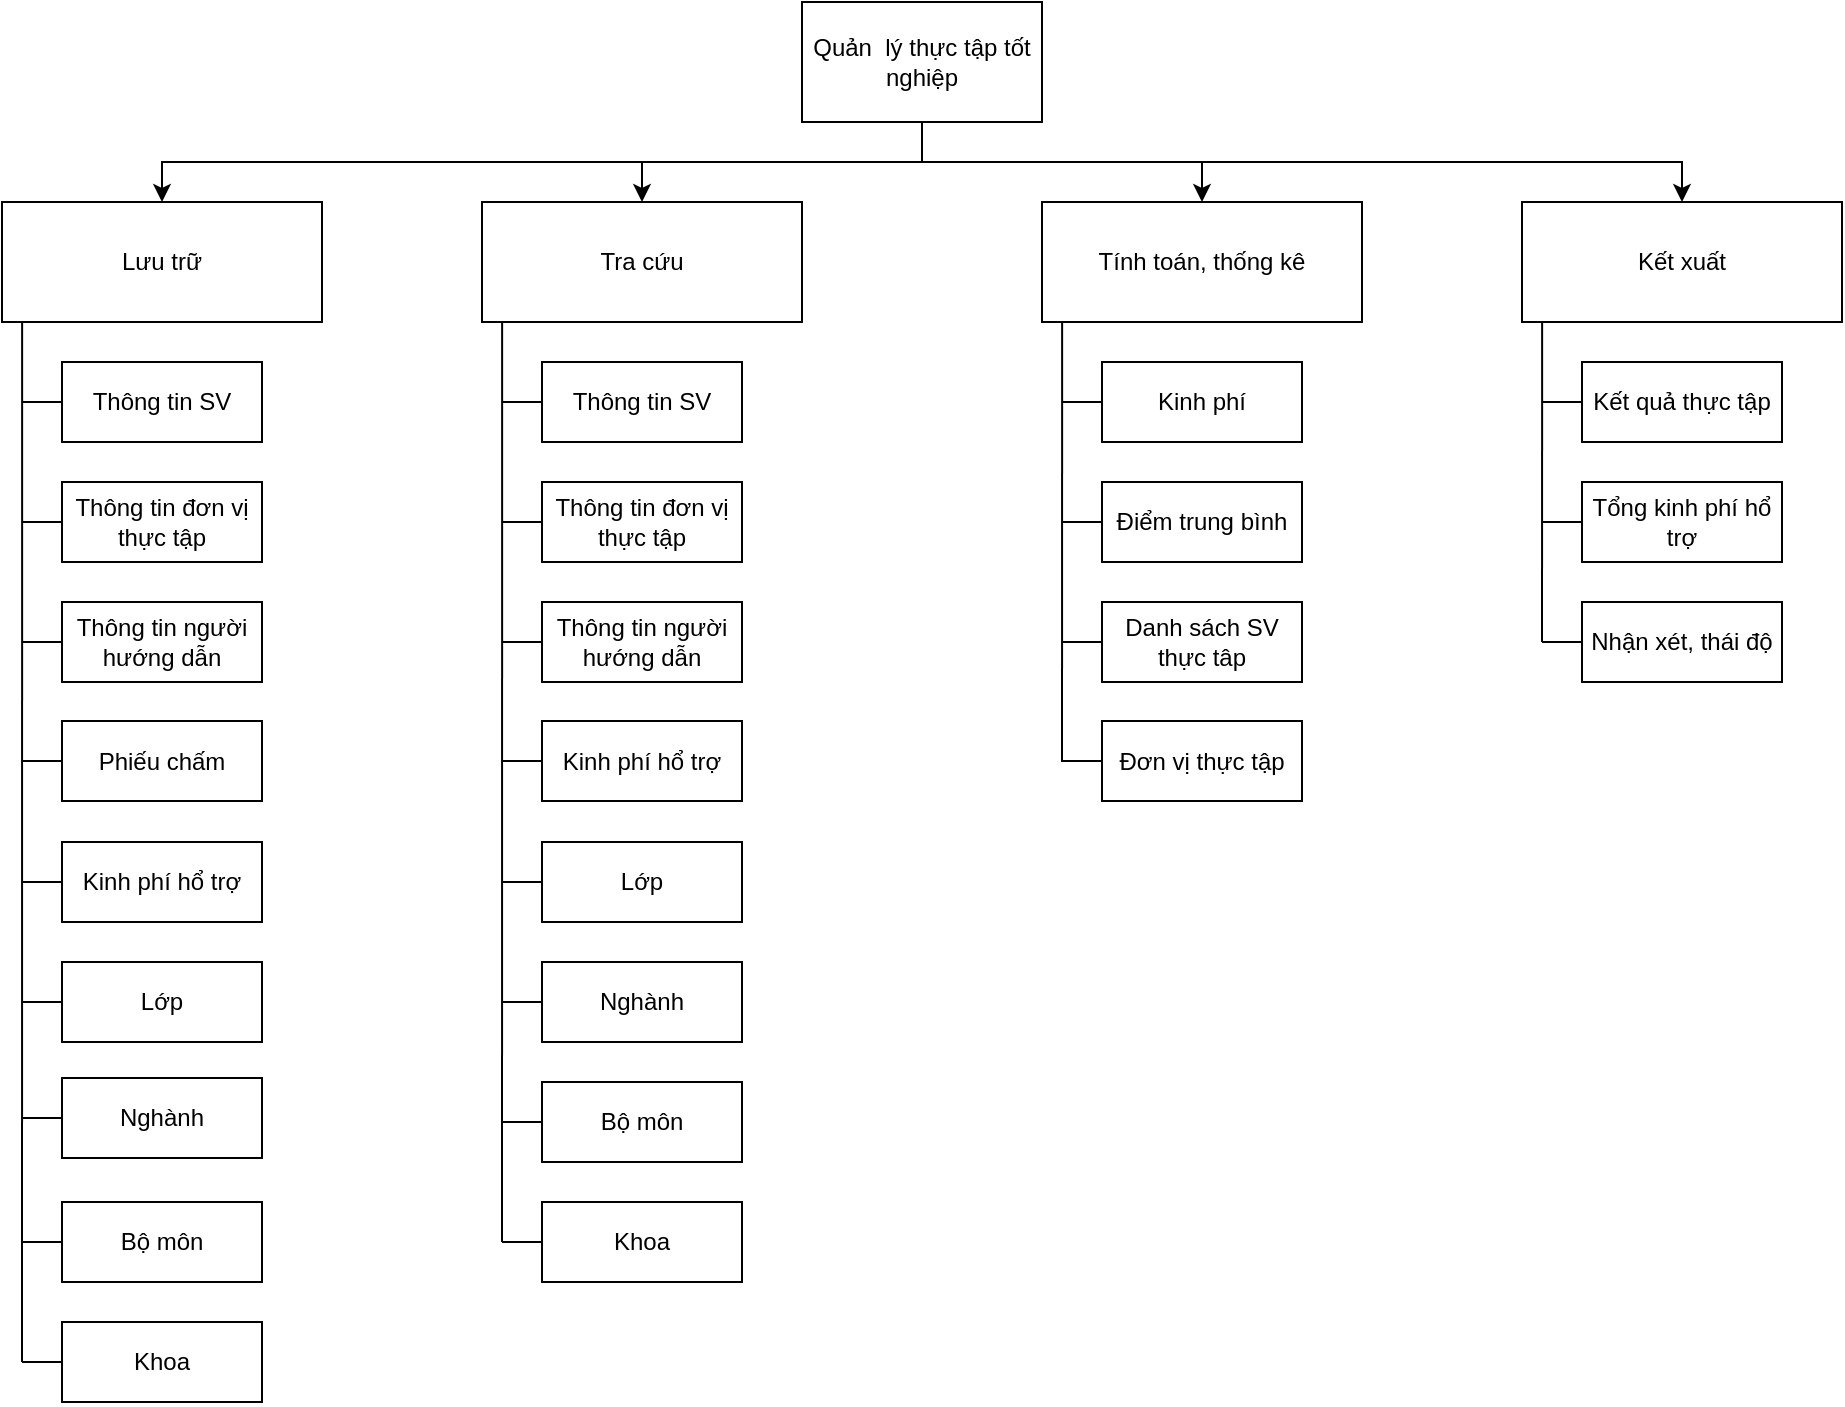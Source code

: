 <mxfile version="12.2.4" type="device" pages="1"><diagram id="Y7NtSIylmQ5phW1P0HR6" name="Page-1"><mxGraphModel dx="1698" dy="473" grid="1" gridSize="10" guides="1" tooltips="1" connect="1" arrows="1" fold="1" page="1" pageScale="1" pageWidth="850" pageHeight="1100" math="0" shadow="0"><root><mxCell id="0"/><mxCell id="1" parent="0"/><mxCell id="h-j4qAuJVs0OqsFIryTG-141" style="edgeStyle=orthogonalEdgeStyle;rounded=0;orthogonalLoop=1;jettySize=auto;html=1;" edge="1" parent="1" source="h-j4qAuJVs0OqsFIryTG-1" target="h-j4qAuJVs0OqsFIryTG-2"><mxGeometry relative="1" as="geometry"><Array as="points"><mxPoint x="340" y="140"/><mxPoint x="-40" y="140"/></Array></mxGeometry></mxCell><mxCell id="h-j4qAuJVs0OqsFIryTG-142" style="edgeStyle=orthogonalEdgeStyle;rounded=0;orthogonalLoop=1;jettySize=auto;html=1;" edge="1" parent="1" source="h-j4qAuJVs0OqsFIryTG-1" target="h-j4qAuJVs0OqsFIryTG-55"><mxGeometry relative="1" as="geometry"/></mxCell><mxCell id="h-j4qAuJVs0OqsFIryTG-143" style="edgeStyle=orthogonalEdgeStyle;rounded=0;orthogonalLoop=1;jettySize=auto;html=1;" edge="1" parent="1" source="h-j4qAuJVs0OqsFIryTG-1" target="h-j4qAuJVs0OqsFIryTG-83"><mxGeometry relative="1" as="geometry"/></mxCell><mxCell id="h-j4qAuJVs0OqsFIryTG-144" style="edgeStyle=orthogonalEdgeStyle;rounded=0;orthogonalLoop=1;jettySize=auto;html=1;" edge="1" parent="1" source="h-j4qAuJVs0OqsFIryTG-1" target="h-j4qAuJVs0OqsFIryTG-111"><mxGeometry relative="1" as="geometry"><Array as="points"><mxPoint x="340" y="140"/><mxPoint x="720" y="140"/></Array></mxGeometry></mxCell><mxCell id="h-j4qAuJVs0OqsFIryTG-1" value="Quản&amp;nbsp; lý thực tập tốt nghiệp" style="rounded=0;whiteSpace=wrap;html=1;" vertex="1" parent="1"><mxGeometry x="280" y="60" width="120" height="60" as="geometry"/></mxCell><mxCell id="h-j4qAuJVs0OqsFIryTG-2" value="Lưu trữ" style="rounded=0;whiteSpace=wrap;html=1;" vertex="1" parent="1"><mxGeometry x="-120" y="160" width="160" height="60" as="geometry"/></mxCell><mxCell id="h-j4qAuJVs0OqsFIryTG-9" value="" style="endArrow=none;html=1;entryX=0.063;entryY=1;entryDx=0;entryDy=0;entryPerimeter=0;" edge="1" parent="1" target="h-j4qAuJVs0OqsFIryTG-2"><mxGeometry width="50" height="50" relative="1" as="geometry"><mxPoint x="-110" y="740" as="sourcePoint"/><mxPoint x="-105" y="220" as="targetPoint"/></mxGeometry></mxCell><mxCell id="h-j4qAuJVs0OqsFIryTG-22" value="" style="endArrow=none;html=1;" edge="1" parent="1"><mxGeometry width="50" height="50" relative="1" as="geometry"><mxPoint x="-110" y="260" as="sourcePoint"/><mxPoint x="-90" y="260" as="targetPoint"/></mxGeometry></mxCell><mxCell id="h-j4qAuJVs0OqsFIryTG-23" value="Thông tin SV" style="rounded=0;whiteSpace=wrap;html=1;" vertex="1" parent="1"><mxGeometry x="-90" y="240" width="100" height="40" as="geometry"/></mxCell><mxCell id="h-j4qAuJVs0OqsFIryTG-24" value="" style="endArrow=none;html=1;" edge="1" parent="1"><mxGeometry width="50" height="50" relative="1" as="geometry"><mxPoint x="-110" y="320" as="sourcePoint"/><mxPoint x="-90" y="320" as="targetPoint"/></mxGeometry></mxCell><mxCell id="h-j4qAuJVs0OqsFIryTG-25" value="Thông tin đơn vị thực tập" style="rounded=0;whiteSpace=wrap;html=1;" vertex="1" parent="1"><mxGeometry x="-90" y="300" width="100" height="40" as="geometry"/></mxCell><mxCell id="h-j4qAuJVs0OqsFIryTG-28" value="" style="endArrow=none;html=1;" edge="1" parent="1"><mxGeometry width="50" height="50" relative="1" as="geometry"><mxPoint x="-90" y="340" as="sourcePoint"/><mxPoint x="-70" y="340" as="targetPoint"/></mxGeometry></mxCell><mxCell id="h-j4qAuJVs0OqsFIryTG-34" value="" style="endArrow=none;html=1;" edge="1" parent="1"><mxGeometry width="50" height="50" relative="1" as="geometry"><mxPoint x="-110" y="380" as="sourcePoint"/><mxPoint x="-90" y="380" as="targetPoint"/></mxGeometry></mxCell><mxCell id="h-j4qAuJVs0OqsFIryTG-35" value="Thông tin người hướng dẫn" style="rounded=0;whiteSpace=wrap;html=1;" vertex="1" parent="1"><mxGeometry x="-90" y="360" width="100" height="40" as="geometry"/></mxCell><mxCell id="h-j4qAuJVs0OqsFIryTG-36" value="" style="endArrow=none;html=1;" edge="1" parent="1"><mxGeometry width="50" height="50" relative="1" as="geometry"><mxPoint x="-90" y="400" as="sourcePoint"/><mxPoint x="-70" y="400" as="targetPoint"/></mxGeometry></mxCell><mxCell id="h-j4qAuJVs0OqsFIryTG-37" value="" style="endArrow=none;html=1;" edge="1" parent="1"><mxGeometry width="50" height="50" relative="1" as="geometry"><mxPoint x="-110" y="439.5" as="sourcePoint"/><mxPoint x="-90" y="439.5" as="targetPoint"/></mxGeometry></mxCell><mxCell id="h-j4qAuJVs0OqsFIryTG-38" value="Phiếu chấm" style="rounded=0;whiteSpace=wrap;html=1;" vertex="1" parent="1"><mxGeometry x="-90" y="419.5" width="100" height="40" as="geometry"/></mxCell><mxCell id="h-j4qAuJVs0OqsFIryTG-39" value="" style="endArrow=none;html=1;" edge="1" parent="1"><mxGeometry width="50" height="50" relative="1" as="geometry"><mxPoint x="-90" y="459.5" as="sourcePoint"/><mxPoint x="-70" y="459.5" as="targetPoint"/></mxGeometry></mxCell><mxCell id="h-j4qAuJVs0OqsFIryTG-40" value="" style="endArrow=none;html=1;" edge="1" parent="1"><mxGeometry width="50" height="50" relative="1" as="geometry"><mxPoint x="-110" y="500" as="sourcePoint"/><mxPoint x="-90" y="500" as="targetPoint"/></mxGeometry></mxCell><mxCell id="h-j4qAuJVs0OqsFIryTG-41" value="Kinh phí hổ trợ" style="rounded=0;whiteSpace=wrap;html=1;" vertex="1" parent="1"><mxGeometry x="-90" y="480" width="100" height="40" as="geometry"/></mxCell><mxCell id="h-j4qAuJVs0OqsFIryTG-42" value="" style="endArrow=none;html=1;" edge="1" parent="1"><mxGeometry width="50" height="50" relative="1" as="geometry"><mxPoint x="-90" y="520" as="sourcePoint"/><mxPoint x="-70" y="520" as="targetPoint"/></mxGeometry></mxCell><mxCell id="h-j4qAuJVs0OqsFIryTG-43" value="" style="endArrow=none;html=1;" edge="1" parent="1"><mxGeometry width="50" height="50" relative="1" as="geometry"><mxPoint x="-110" y="560" as="sourcePoint"/><mxPoint x="-90" y="560" as="targetPoint"/></mxGeometry></mxCell><mxCell id="h-j4qAuJVs0OqsFIryTG-44" value="Lớp" style="rounded=0;whiteSpace=wrap;html=1;" vertex="1" parent="1"><mxGeometry x="-90" y="540" width="100" height="40" as="geometry"/></mxCell><mxCell id="h-j4qAuJVs0OqsFIryTG-45" value="" style="endArrow=none;html=1;" edge="1" parent="1"><mxGeometry width="50" height="50" relative="1" as="geometry"><mxPoint x="-90" y="580" as="sourcePoint"/><mxPoint x="-70" y="580" as="targetPoint"/></mxGeometry></mxCell><mxCell id="h-j4qAuJVs0OqsFIryTG-46" value="" style="endArrow=none;html=1;" edge="1" parent="1"><mxGeometry width="50" height="50" relative="1" as="geometry"><mxPoint x="-110" y="618" as="sourcePoint"/><mxPoint x="-90" y="618" as="targetPoint"/></mxGeometry></mxCell><mxCell id="h-j4qAuJVs0OqsFIryTG-47" value="Nghành" style="rounded=0;whiteSpace=wrap;html=1;" vertex="1" parent="1"><mxGeometry x="-90" y="598" width="100" height="40" as="geometry"/></mxCell><mxCell id="h-j4qAuJVs0OqsFIryTG-48" value="" style="endArrow=none;html=1;" edge="1" parent="1"><mxGeometry width="50" height="50" relative="1" as="geometry"><mxPoint x="-90" y="638" as="sourcePoint"/><mxPoint x="-70" y="638" as="targetPoint"/></mxGeometry></mxCell><mxCell id="h-j4qAuJVs0OqsFIryTG-49" value="" style="endArrow=none;html=1;" edge="1" parent="1"><mxGeometry width="50" height="50" relative="1" as="geometry"><mxPoint x="-110" y="680" as="sourcePoint"/><mxPoint x="-90" y="680" as="targetPoint"/></mxGeometry></mxCell><mxCell id="h-j4qAuJVs0OqsFIryTG-50" value="Bộ môn" style="rounded=0;whiteSpace=wrap;html=1;" vertex="1" parent="1"><mxGeometry x="-90" y="660" width="100" height="40" as="geometry"/></mxCell><mxCell id="h-j4qAuJVs0OqsFIryTG-51" value="" style="endArrow=none;html=1;" edge="1" parent="1"><mxGeometry width="50" height="50" relative="1" as="geometry"><mxPoint x="-90" y="700" as="sourcePoint"/><mxPoint x="-70" y="700" as="targetPoint"/></mxGeometry></mxCell><mxCell id="h-j4qAuJVs0OqsFIryTG-52" value="" style="endArrow=none;html=1;" edge="1" parent="1"><mxGeometry width="50" height="50" relative="1" as="geometry"><mxPoint x="-110" y="740" as="sourcePoint"/><mxPoint x="-90" y="740" as="targetPoint"/></mxGeometry></mxCell><mxCell id="h-j4qAuJVs0OqsFIryTG-53" value="Khoa" style="rounded=0;whiteSpace=wrap;html=1;" vertex="1" parent="1"><mxGeometry x="-90" y="720" width="100" height="40" as="geometry"/></mxCell><mxCell id="h-j4qAuJVs0OqsFIryTG-54" value="" style="endArrow=none;html=1;" edge="1" parent="1"><mxGeometry width="50" height="50" relative="1" as="geometry"><mxPoint x="-90" y="760" as="sourcePoint"/><mxPoint x="-70" y="760" as="targetPoint"/></mxGeometry></mxCell><mxCell id="h-j4qAuJVs0OqsFIryTG-55" value="Tra cứu" style="rounded=0;whiteSpace=wrap;html=1;" vertex="1" parent="1"><mxGeometry x="120" y="160" width="160" height="60" as="geometry"/></mxCell><mxCell id="h-j4qAuJVs0OqsFIryTG-56" value="" style="endArrow=none;html=1;entryX=0.063;entryY=1;entryDx=0;entryDy=0;entryPerimeter=0;" edge="1" parent="1" target="h-j4qAuJVs0OqsFIryTG-55"><mxGeometry width="50" height="50" relative="1" as="geometry"><mxPoint x="130" y="680" as="sourcePoint"/><mxPoint x="135" y="220" as="targetPoint"/></mxGeometry></mxCell><mxCell id="h-j4qAuJVs0OqsFIryTG-57" value="" style="endArrow=none;html=1;" edge="1" parent="1"><mxGeometry width="50" height="50" relative="1" as="geometry"><mxPoint x="130" y="260" as="sourcePoint"/><mxPoint x="150" y="260" as="targetPoint"/></mxGeometry></mxCell><mxCell id="h-j4qAuJVs0OqsFIryTG-58" value="Thông tin SV" style="rounded=0;whiteSpace=wrap;html=1;" vertex="1" parent="1"><mxGeometry x="150" y="240" width="100" height="40" as="geometry"/></mxCell><mxCell id="h-j4qAuJVs0OqsFIryTG-59" value="" style="endArrow=none;html=1;" edge="1" parent="1"><mxGeometry width="50" height="50" relative="1" as="geometry"><mxPoint x="130" y="320" as="sourcePoint"/><mxPoint x="150" y="320" as="targetPoint"/></mxGeometry></mxCell><mxCell id="h-j4qAuJVs0OqsFIryTG-60" value="Thông tin đơn vị thực tập" style="rounded=0;whiteSpace=wrap;html=1;" vertex="1" parent="1"><mxGeometry x="150" y="300" width="100" height="40" as="geometry"/></mxCell><mxCell id="h-j4qAuJVs0OqsFIryTG-61" value="" style="endArrow=none;html=1;" edge="1" parent="1"><mxGeometry width="50" height="50" relative="1" as="geometry"><mxPoint x="150" y="340" as="sourcePoint"/><mxPoint x="170" y="340" as="targetPoint"/></mxGeometry></mxCell><mxCell id="h-j4qAuJVs0OqsFIryTG-62" value="" style="endArrow=none;html=1;" edge="1" parent="1"><mxGeometry width="50" height="50" relative="1" as="geometry"><mxPoint x="130" y="380" as="sourcePoint"/><mxPoint x="150" y="380" as="targetPoint"/></mxGeometry></mxCell><mxCell id="h-j4qAuJVs0OqsFIryTG-63" value="Thông tin người hướng dẫn" style="rounded=0;whiteSpace=wrap;html=1;" vertex="1" parent="1"><mxGeometry x="150" y="360" width="100" height="40" as="geometry"/></mxCell><mxCell id="h-j4qAuJVs0OqsFIryTG-64" value="" style="endArrow=none;html=1;" edge="1" parent="1"><mxGeometry width="50" height="50" relative="1" as="geometry"><mxPoint x="150" y="400" as="sourcePoint"/><mxPoint x="170" y="400" as="targetPoint"/></mxGeometry></mxCell><mxCell id="h-j4qAuJVs0OqsFIryTG-68" value="" style="endArrow=none;html=1;" edge="1" parent="1"><mxGeometry width="50" height="50" relative="1" as="geometry"><mxPoint x="130" y="439.5" as="sourcePoint"/><mxPoint x="150" y="439.5" as="targetPoint"/></mxGeometry></mxCell><mxCell id="h-j4qAuJVs0OqsFIryTG-69" value="Kinh phí hổ trợ" style="rounded=0;whiteSpace=wrap;html=1;" vertex="1" parent="1"><mxGeometry x="150" y="419.5" width="100" height="40" as="geometry"/></mxCell><mxCell id="h-j4qAuJVs0OqsFIryTG-70" value="" style="endArrow=none;html=1;" edge="1" parent="1"><mxGeometry width="50" height="50" relative="1" as="geometry"><mxPoint x="150" y="459.5" as="sourcePoint"/><mxPoint x="170" y="459.5" as="targetPoint"/></mxGeometry></mxCell><mxCell id="h-j4qAuJVs0OqsFIryTG-71" value="" style="endArrow=none;html=1;" edge="1" parent="1"><mxGeometry width="50" height="50" relative="1" as="geometry"><mxPoint x="130" y="500" as="sourcePoint"/><mxPoint x="150" y="500" as="targetPoint"/></mxGeometry></mxCell><mxCell id="h-j4qAuJVs0OqsFIryTG-72" value="Lớp" style="rounded=0;whiteSpace=wrap;html=1;" vertex="1" parent="1"><mxGeometry x="150" y="480" width="100" height="40" as="geometry"/></mxCell><mxCell id="h-j4qAuJVs0OqsFIryTG-73" value="" style="endArrow=none;html=1;" edge="1" parent="1"><mxGeometry width="50" height="50" relative="1" as="geometry"><mxPoint x="150" y="520" as="sourcePoint"/><mxPoint x="170" y="520" as="targetPoint"/></mxGeometry></mxCell><mxCell id="h-j4qAuJVs0OqsFIryTG-74" value="" style="endArrow=none;html=1;" edge="1" parent="1"><mxGeometry width="50" height="50" relative="1" as="geometry"><mxPoint x="130" y="560" as="sourcePoint"/><mxPoint x="150" y="560" as="targetPoint"/></mxGeometry></mxCell><mxCell id="h-j4qAuJVs0OqsFIryTG-75" value="Nghành" style="rounded=0;whiteSpace=wrap;html=1;" vertex="1" parent="1"><mxGeometry x="150" y="540" width="100" height="40" as="geometry"/></mxCell><mxCell id="h-j4qAuJVs0OqsFIryTG-76" value="" style="endArrow=none;html=1;" edge="1" parent="1"><mxGeometry width="50" height="50" relative="1" as="geometry"><mxPoint x="150" y="580" as="sourcePoint"/><mxPoint x="170" y="580" as="targetPoint"/></mxGeometry></mxCell><mxCell id="h-j4qAuJVs0OqsFIryTG-77" value="" style="endArrow=none;html=1;" edge="1" parent="1"><mxGeometry width="50" height="50" relative="1" as="geometry"><mxPoint x="130" y="620" as="sourcePoint"/><mxPoint x="150" y="620" as="targetPoint"/></mxGeometry></mxCell><mxCell id="h-j4qAuJVs0OqsFIryTG-78" value="Bộ môn" style="rounded=0;whiteSpace=wrap;html=1;" vertex="1" parent="1"><mxGeometry x="150" y="600" width="100" height="40" as="geometry"/></mxCell><mxCell id="h-j4qAuJVs0OqsFIryTG-79" value="" style="endArrow=none;html=1;" edge="1" parent="1"><mxGeometry width="50" height="50" relative="1" as="geometry"><mxPoint x="150" y="640" as="sourcePoint"/><mxPoint x="170" y="640" as="targetPoint"/></mxGeometry></mxCell><mxCell id="h-j4qAuJVs0OqsFIryTG-80" value="" style="endArrow=none;html=1;" edge="1" parent="1"><mxGeometry width="50" height="50" relative="1" as="geometry"><mxPoint x="130" y="680" as="sourcePoint"/><mxPoint x="150" y="680" as="targetPoint"/></mxGeometry></mxCell><mxCell id="h-j4qAuJVs0OqsFIryTG-81" value="Khoa" style="rounded=0;whiteSpace=wrap;html=1;" vertex="1" parent="1"><mxGeometry x="150" y="660" width="100" height="40" as="geometry"/></mxCell><mxCell id="h-j4qAuJVs0OqsFIryTG-82" value="" style="endArrow=none;html=1;" edge="1" parent="1"><mxGeometry width="50" height="50" relative="1" as="geometry"><mxPoint x="150" y="700" as="sourcePoint"/><mxPoint x="170" y="700" as="targetPoint"/></mxGeometry></mxCell><mxCell id="h-j4qAuJVs0OqsFIryTG-83" value="Tính toán, thống kê" style="rounded=0;whiteSpace=wrap;html=1;" vertex="1" parent="1"><mxGeometry x="400" y="160" width="160" height="60" as="geometry"/></mxCell><mxCell id="h-j4qAuJVs0OqsFIryTG-84" value="" style="endArrow=none;html=1;entryX=0.063;entryY=1;entryDx=0;entryDy=0;entryPerimeter=0;" edge="1" parent="1" target="h-j4qAuJVs0OqsFIryTG-83"><mxGeometry width="50" height="50" relative="1" as="geometry"><mxPoint x="410" y="440" as="sourcePoint"/><mxPoint x="415" y="220" as="targetPoint"/></mxGeometry></mxCell><mxCell id="h-j4qAuJVs0OqsFIryTG-85" value="" style="endArrow=none;html=1;" edge="1" parent="1"><mxGeometry width="50" height="50" relative="1" as="geometry"><mxPoint x="410" y="260" as="sourcePoint"/><mxPoint x="430" y="260" as="targetPoint"/></mxGeometry></mxCell><mxCell id="h-j4qAuJVs0OqsFIryTG-86" value="Kinh phí" style="rounded=0;whiteSpace=wrap;html=1;" vertex="1" parent="1"><mxGeometry x="430" y="240" width="100" height="40" as="geometry"/></mxCell><mxCell id="h-j4qAuJVs0OqsFIryTG-87" value="" style="endArrow=none;html=1;" edge="1" parent="1"><mxGeometry width="50" height="50" relative="1" as="geometry"><mxPoint x="410" y="320" as="sourcePoint"/><mxPoint x="430" y="320" as="targetPoint"/></mxGeometry></mxCell><mxCell id="h-j4qAuJVs0OqsFIryTG-88" value="Điểm trung bình" style="rounded=0;whiteSpace=wrap;html=1;" vertex="1" parent="1"><mxGeometry x="430" y="300" width="100" height="40" as="geometry"/></mxCell><mxCell id="h-j4qAuJVs0OqsFIryTG-89" value="" style="endArrow=none;html=1;" edge="1" parent="1"><mxGeometry width="50" height="50" relative="1" as="geometry"><mxPoint x="430" y="340" as="sourcePoint"/><mxPoint x="450" y="340" as="targetPoint"/></mxGeometry></mxCell><mxCell id="h-j4qAuJVs0OqsFIryTG-90" value="" style="endArrow=none;html=1;" edge="1" parent="1"><mxGeometry width="50" height="50" relative="1" as="geometry"><mxPoint x="410" y="380" as="sourcePoint"/><mxPoint x="430" y="380" as="targetPoint"/></mxGeometry></mxCell><mxCell id="h-j4qAuJVs0OqsFIryTG-91" value="Danh sách SV thực tâp" style="rounded=0;whiteSpace=wrap;html=1;" vertex="1" parent="1"><mxGeometry x="430" y="360" width="100" height="40" as="geometry"/></mxCell><mxCell id="h-j4qAuJVs0OqsFIryTG-92" value="" style="endArrow=none;html=1;" edge="1" parent="1"><mxGeometry width="50" height="50" relative="1" as="geometry"><mxPoint x="430" y="400" as="sourcePoint"/><mxPoint x="450" y="400" as="targetPoint"/></mxGeometry></mxCell><mxCell id="h-j4qAuJVs0OqsFIryTG-93" value="" style="endArrow=none;html=1;" edge="1" parent="1"><mxGeometry width="50" height="50" relative="1" as="geometry"><mxPoint x="410" y="439.5" as="sourcePoint"/><mxPoint x="430" y="439.5" as="targetPoint"/></mxGeometry></mxCell><mxCell id="h-j4qAuJVs0OqsFIryTG-94" value="Đơn vị thực tập" style="rounded=0;whiteSpace=wrap;html=1;" vertex="1" parent="1"><mxGeometry x="430" y="419.5" width="100" height="40" as="geometry"/></mxCell><mxCell id="h-j4qAuJVs0OqsFIryTG-95" value="" style="endArrow=none;html=1;" edge="1" parent="1"><mxGeometry width="50" height="50" relative="1" as="geometry"><mxPoint x="430" y="459.5" as="sourcePoint"/><mxPoint x="450" y="459.5" as="targetPoint"/></mxGeometry></mxCell><mxCell id="h-j4qAuJVs0OqsFIryTG-111" value="Kết xuất" style="rounded=0;whiteSpace=wrap;html=1;" vertex="1" parent="1"><mxGeometry x="640" y="160" width="160" height="60" as="geometry"/></mxCell><mxCell id="h-j4qAuJVs0OqsFIryTG-112" value="" style="endArrow=none;html=1;entryX=0.063;entryY=1;entryDx=0;entryDy=0;entryPerimeter=0;" edge="1" parent="1" target="h-j4qAuJVs0OqsFIryTG-111"><mxGeometry width="50" height="50" relative="1" as="geometry"><mxPoint x="650" y="380" as="sourcePoint"/><mxPoint x="655" y="220" as="targetPoint"/></mxGeometry></mxCell><mxCell id="h-j4qAuJVs0OqsFIryTG-113" value="" style="endArrow=none;html=1;" edge="1" parent="1"><mxGeometry width="50" height="50" relative="1" as="geometry"><mxPoint x="650" y="260" as="sourcePoint"/><mxPoint x="670" y="260" as="targetPoint"/></mxGeometry></mxCell><mxCell id="h-j4qAuJVs0OqsFIryTG-114" value="Kết quả thực tập" style="rounded=0;whiteSpace=wrap;html=1;" vertex="1" parent="1"><mxGeometry x="670" y="240" width="100" height="40" as="geometry"/></mxCell><mxCell id="h-j4qAuJVs0OqsFIryTG-115" value="" style="endArrow=none;html=1;" edge="1" parent="1"><mxGeometry width="50" height="50" relative="1" as="geometry"><mxPoint x="650" y="320" as="sourcePoint"/><mxPoint x="670" y="320" as="targetPoint"/></mxGeometry></mxCell><mxCell id="h-j4qAuJVs0OqsFIryTG-116" value="Tổng kinh phí hổ trợ" style="rounded=0;whiteSpace=wrap;html=1;" vertex="1" parent="1"><mxGeometry x="670" y="300" width="100" height="40" as="geometry"/></mxCell><mxCell id="h-j4qAuJVs0OqsFIryTG-117" value="" style="endArrow=none;html=1;" edge="1" parent="1"><mxGeometry width="50" height="50" relative="1" as="geometry"><mxPoint x="670" y="340" as="sourcePoint"/><mxPoint x="690" y="340" as="targetPoint"/></mxGeometry></mxCell><mxCell id="h-j4qAuJVs0OqsFIryTG-118" value="" style="endArrow=none;html=1;" edge="1" parent="1"><mxGeometry width="50" height="50" relative="1" as="geometry"><mxPoint x="650" y="380" as="sourcePoint"/><mxPoint x="670" y="380" as="targetPoint"/></mxGeometry></mxCell><mxCell id="h-j4qAuJVs0OqsFIryTG-119" value="Nhận xét, thái độ" style="rounded=0;whiteSpace=wrap;html=1;" vertex="1" parent="1"><mxGeometry x="670" y="360" width="100" height="40" as="geometry"/></mxCell><mxCell id="h-j4qAuJVs0OqsFIryTG-120" value="" style="endArrow=none;html=1;" edge="1" parent="1"><mxGeometry width="50" height="50" relative="1" as="geometry"><mxPoint x="670" y="400" as="sourcePoint"/><mxPoint x="690" y="400" as="targetPoint"/></mxGeometry></mxCell></root></mxGraphModel></diagram></mxfile>
